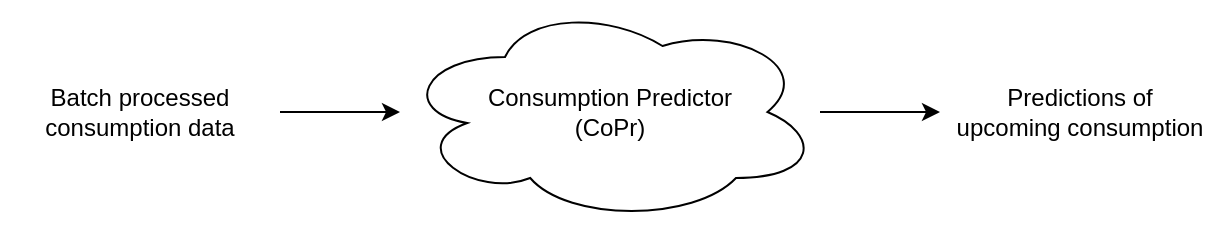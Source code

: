 <mxfile version="14.9.6" type="github" pages="8">
  <diagram id="EDr00zZlM0DfOTWeBqFN" name="Overview Simple">
    <mxGraphModel dx="2062" dy="1151" grid="1" gridSize="10" guides="1" tooltips="1" connect="1" arrows="1" fold="1" page="1" pageScale="1" pageWidth="850" pageHeight="1100" math="0" shadow="0">
      <root>
        <mxCell id="zO28rdMQwipJkLhRrh40-0" />
        <mxCell id="zO28rdMQwipJkLhRrh40-1" parent="zO28rdMQwipJkLhRrh40-0" />
        <mxCell id="zO28rdMQwipJkLhRrh40-7" style="edgeStyle=orthogonalEdgeStyle;rounded=0;orthogonalLoop=1;jettySize=auto;html=1;fontColor=#000000;endArrow=classic;endFill=1;" parent="zO28rdMQwipJkLhRrh40-1" source="zO28rdMQwipJkLhRrh40-2" target="zO28rdMQwipJkLhRrh40-6" edge="1">
          <mxGeometry relative="1" as="geometry" />
        </mxCell>
        <mxCell id="zO28rdMQwipJkLhRrh40-2" value="&lt;div align=&quot;center&quot;&gt;&lt;font color=&quot;#000000&quot;&gt;Consumption Predictor&lt;/font&gt;&lt;br&gt;&lt;font color=&quot;#000000&quot;&gt;&lt;font color=&quot;#000000&quot;&gt;(CoPr)&lt;/font&gt;&lt;/font&gt;&lt;/div&gt;" style="ellipse;shape=cloud;whiteSpace=wrap;html=1;shadow=0;fontColor=#FF0000;strokeWidth=1;fillColor=none;gradientColor=none;align=center;" parent="zO28rdMQwipJkLhRrh40-1" vertex="1">
          <mxGeometry x="320" y="40" width="210" height="110" as="geometry" />
        </mxCell>
        <mxCell id="zO28rdMQwipJkLhRrh40-5" style="edgeStyle=orthogonalEdgeStyle;rounded=0;orthogonalLoop=1;jettySize=auto;html=1;fontColor=#000000;endArrow=classic;endFill=1;" parent="zO28rdMQwipJkLhRrh40-1" source="zO28rdMQwipJkLhRrh40-3" target="zO28rdMQwipJkLhRrh40-2" edge="1">
          <mxGeometry relative="1" as="geometry" />
        </mxCell>
        <mxCell id="zO28rdMQwipJkLhRrh40-3" value="Batch processed consumption data" style="text;html=1;strokeColor=none;fillColor=none;align=center;verticalAlign=middle;whiteSpace=wrap;rounded=0;shadow=0;" parent="zO28rdMQwipJkLhRrh40-1" vertex="1">
          <mxGeometry x="120" y="85" width="140" height="20" as="geometry" />
        </mxCell>
        <mxCell id="zO28rdMQwipJkLhRrh40-6" value="&lt;div&gt;Predictions of&lt;/div&gt;&lt;div&gt;upcoming consumption&lt;/div&gt;" style="text;html=1;strokeColor=none;fillColor=none;align=center;verticalAlign=middle;whiteSpace=wrap;rounded=0;shadow=0;" parent="zO28rdMQwipJkLhRrh40-1" vertex="1">
          <mxGeometry x="590" y="85" width="140" height="20" as="geometry" />
        </mxCell>
      </root>
    </mxGraphModel>
  </diagram>
  <diagram id="sA-PbQ-SN98bpofgPUSu" name="Architecture">
    <mxGraphModel dx="825" dy="460" grid="1" gridSize="10" guides="1" tooltips="1" connect="1" arrows="1" fold="1" page="1" pageScale="1" pageWidth="850" pageHeight="1100" math="0" shadow="0">
      <root>
        <mxCell id="TGCP7gacSPHCR1oHC4LJ-0" />
        <mxCell id="TGCP7gacSPHCR1oHC4LJ-1" parent="TGCP7gacSPHCR1oHC4LJ-0" />
        <mxCell id="TGCP7gacSPHCR1oHC4LJ-2" value="" style="rounded=1;whiteSpace=wrap;html=1;dashed=1;" parent="TGCP7gacSPHCR1oHC4LJ-1" vertex="1">
          <mxGeometry x="245" y="20" width="340" height="130" as="geometry" />
        </mxCell>
        <mxCell id="TGCP7gacSPHCR1oHC4LJ-3" style="edgeStyle=orthogonalEdgeStyle;rounded=0;orthogonalLoop=1;jettySize=auto;html=1;exitX=0.875;exitY=0.5;exitDx=0;exitDy=0;exitPerimeter=0;entryX=0;entryY=0.5;entryDx=0;entryDy=0;" parent="TGCP7gacSPHCR1oHC4LJ-1" source="TGCP7gacSPHCR1oHC4LJ-13" target="TGCP7gacSPHCR1oHC4LJ-5" edge="1">
          <mxGeometry relative="1" as="geometry" />
        </mxCell>
        <mxCell id="TGCP7gacSPHCR1oHC4LJ-4" style="edgeStyle=orthogonalEdgeStyle;rounded=0;orthogonalLoop=1;jettySize=auto;html=1;exitX=0.5;exitY=0;exitDx=0;exitDy=0;entryX=0.5;entryY=1;entryDx=0;entryDy=0;entryPerimeter=0;startArrow=classic;startFill=1;" parent="TGCP7gacSPHCR1oHC4LJ-1" source="TGCP7gacSPHCR1oHC4LJ-5" target="TGCP7gacSPHCR1oHC4LJ-8" edge="1">
          <mxGeometry relative="1" as="geometry" />
        </mxCell>
        <mxCell id="TGCP7gacSPHCR1oHC4LJ-21" style="edgeStyle=orthogonalEdgeStyle;rounded=0;orthogonalLoop=1;jettySize=auto;html=1;fontColor=#000000;endArrow=classic;endFill=1;entryX=0.145;entryY=1;entryDx=0;entryDy=-4.35;entryPerimeter=0;exitX=0.75;exitY=0;exitDx=0;exitDy=0;" parent="TGCP7gacSPHCR1oHC4LJ-1" source="TGCP7gacSPHCR1oHC4LJ-5" target="TGCP7gacSPHCR1oHC4LJ-9" edge="1">
          <mxGeometry relative="1" as="geometry">
            <mxPoint x="425" y="320" as="targetPoint" />
            <Array as="points">
              <mxPoint x="350" y="170" />
              <mxPoint x="434" y="170" />
            </Array>
          </mxGeometry>
        </mxCell>
        <mxCell id="TGCP7gacSPHCR1oHC4LJ-5" value="Data-load server" style="rounded=1;whiteSpace=wrap;html=1;" parent="TGCP7gacSPHCR1oHC4LJ-1" vertex="1">
          <mxGeometry x="275" y="190" width="100" height="50" as="geometry" />
        </mxCell>
        <mxCell id="TGCP7gacSPHCR1oHC4LJ-6" value="" style="edgeStyle=orthogonalEdgeStyle;rounded=0;orthogonalLoop=1;jettySize=auto;html=1;entryX=0.25;entryY=0;entryDx=0;entryDy=0;startArrow=classic;startFill=1;" parent="TGCP7gacSPHCR1oHC4LJ-1" source="TGCP7gacSPHCR1oHC4LJ-7" target="TGCP7gacSPHCR1oHC4LJ-5" edge="1">
          <mxGeometry relative="1" as="geometry" />
        </mxCell>
        <mxCell id="8kgV0-3ecXoDnu_aMWrs-12" style="edgeStyle=orthogonalEdgeStyle;rounded=0;orthogonalLoop=1;jettySize=auto;html=1;startArrow=none;startFill=0;dashed=1;dashPattern=1 2;endArrow=async;endFill=0;" edge="1" parent="TGCP7gacSPHCR1oHC4LJ-1" source="TGCP7gacSPHCR1oHC4LJ-7" target="TGCP7gacSPHCR1oHC4LJ-8">
          <mxGeometry relative="1" as="geometry" />
        </mxCell>
        <mxCell id="TGCP7gacSPHCR1oHC4LJ-7" value="&lt;div&gt;&lt;font color=&quot;#FF8000&quot;&gt;Raw&lt;/font&gt;&lt;/div&gt;&lt;div&gt;&lt;font color=&quot;#FF8000&quot;&gt;data&lt;br&gt;&lt;/font&gt;&lt;/div&gt;" style="shape=cylinder3;whiteSpace=wrap;html=1;boundedLbl=1;backgroundOutline=1;size=15;" parent="TGCP7gacSPHCR1oHC4LJ-1" vertex="1">
          <mxGeometry x="265" y="60" width="60" height="70" as="geometry" />
        </mxCell>
        <mxCell id="8kgV0-3ecXoDnu_aMWrs-14" style="edgeStyle=orthogonalEdgeStyle;rounded=0;orthogonalLoop=1;jettySize=auto;html=1;entryX=0.011;entryY=0.499;entryDx=0;entryDy=0;entryPerimeter=0;dashed=1;dashPattern=1 2;startArrow=none;startFill=0;endArrow=async;endFill=0;" edge="1" parent="TGCP7gacSPHCR1oHC4LJ-1" source="TGCP7gacSPHCR1oHC4LJ-8" target="TGCP7gacSPHCR1oHC4LJ-9">
          <mxGeometry relative="1" as="geometry" />
        </mxCell>
        <mxCell id="TGCP7gacSPHCR1oHC4LJ-8" value="&lt;div&gt;&lt;font color=&quot;#007FFF&quot;&gt;Staging&lt;/font&gt;&lt;/div&gt;&lt;div&gt;&lt;font color=&quot;#007FFF&quot;&gt;tables&lt;br&gt;&lt;/font&gt;&lt;/div&gt;" style="shape=cylinder3;whiteSpace=wrap;html=1;boundedLbl=1;backgroundOutline=1;size=15;" parent="TGCP7gacSPHCR1oHC4LJ-1" vertex="1">
          <mxGeometry x="345" y="60" width="60" height="70" as="geometry" />
        </mxCell>
        <mxCell id="8kgV0-3ecXoDnu_aMWrs-15" style="edgeStyle=orthogonalEdgeStyle;rounded=0;orthogonalLoop=1;jettySize=auto;html=1;entryX=0;entryY=0.5;entryDx=0;entryDy=0;entryPerimeter=0;dashed=1;dashPattern=1 2;startArrow=none;startFill=0;endArrow=async;endFill=0;" edge="1" parent="TGCP7gacSPHCR1oHC4LJ-1" source="TGCP7gacSPHCR1oHC4LJ-9" target="TGCP7gacSPHCR1oHC4LJ-12">
          <mxGeometry relative="1" as="geometry" />
        </mxCell>
        <mxCell id="TGCP7gacSPHCR1oHC4LJ-9" value="&lt;div&gt;&lt;font color=&quot;#009900&quot;&gt;Training&lt;/font&gt;&lt;/div&gt;&lt;div&gt;&lt;font color=&quot;#009900&quot;&gt;data&lt;br&gt;&lt;/font&gt;&lt;/div&gt;" style="shape=cylinder3;whiteSpace=wrap;html=1;boundedLbl=1;backgroundOutline=1;size=15;" parent="TGCP7gacSPHCR1oHC4LJ-1" vertex="1">
          <mxGeometry x="425" y="60" width="60" height="70" as="geometry" />
        </mxCell>
        <mxCell id="TGCP7gacSPHCR1oHC4LJ-10" value="&lt;div&gt;Database Server&lt;br&gt;&lt;/div&gt;" style="rounded=1;whiteSpace=wrap;html=1;" parent="TGCP7gacSPHCR1oHC4LJ-1" vertex="1">
          <mxGeometry x="255" y="30" width="320" height="20" as="geometry" />
        </mxCell>
        <mxCell id="TGCP7gacSPHCR1oHC4LJ-11" style="edgeStyle=orthogonalEdgeStyle;rounded=0;orthogonalLoop=1;jettySize=auto;html=1;exitX=0.855;exitY=1;exitDx=0;exitDy=-4.35;exitPerimeter=0;entryX=0.5;entryY=0;entryDx=0;entryDy=0;" parent="TGCP7gacSPHCR1oHC4LJ-1" source="TGCP7gacSPHCR1oHC4LJ-12" target="TGCP7gacSPHCR1oHC4LJ-19" edge="1">
          <mxGeometry relative="1" as="geometry" />
        </mxCell>
        <mxCell id="TGCP7gacSPHCR1oHC4LJ-12" value="&lt;font style=&quot;font-size: 12px&quot; color=&quot;#FF0000&quot;&gt;Pred-ictions&lt;/font&gt;" style="shape=cylinder3;whiteSpace=wrap;html=1;boundedLbl=1;backgroundOutline=1;size=15;" parent="TGCP7gacSPHCR1oHC4LJ-1" vertex="1">
          <mxGeometry x="505" y="60" width="60" height="70" as="geometry" />
        </mxCell>
        <mxCell id="TGCP7gacSPHCR1oHC4LJ-13" value="&lt;div&gt;TAP3 Files&lt;/div&gt;&lt;div&gt;(consumption)&lt;br&gt;&lt;/div&gt;" style="ellipse;shape=cloud;whiteSpace=wrap;html=1;fillColor=none;" parent="TGCP7gacSPHCR1oHC4LJ-1" vertex="1">
          <mxGeometry x="115" y="140" width="120" height="80" as="geometry" />
        </mxCell>
        <mxCell id="TGCP7gacSPHCR1oHC4LJ-15" style="edgeStyle=orthogonalEdgeStyle;rounded=0;orthogonalLoop=1;jettySize=auto;html=1;exitX=0.69;exitY=-0.02;exitDx=0;exitDy=0;entryX=0.145;entryY=1;entryDx=0;entryDy=-4.35;entryPerimeter=0;exitPerimeter=0;" parent="TGCP7gacSPHCR1oHC4LJ-1" source="TGCP7gacSPHCR1oHC4LJ-17" target="TGCP7gacSPHCR1oHC4LJ-12" edge="1">
          <mxGeometry relative="1" as="geometry">
            <Array as="points">
              <mxPoint x="464" y="170" />
              <mxPoint x="514" y="170" />
            </Array>
          </mxGeometry>
        </mxCell>
        <mxCell id="TGCP7gacSPHCR1oHC4LJ-16" style="edgeStyle=orthogonalEdgeStyle;rounded=0;orthogonalLoop=1;jettySize=auto;html=1;exitX=0.5;exitY=0;exitDx=0;exitDy=0;entryX=0.855;entryY=1;entryDx=0;entryDy=-4.35;entryPerimeter=0;" parent="TGCP7gacSPHCR1oHC4LJ-1" source="TGCP7gacSPHCR1oHC4LJ-17" target="TGCP7gacSPHCR1oHC4LJ-9" edge="1">
          <mxGeometry relative="1" as="geometry" />
        </mxCell>
        <mxCell id="TGCP7gacSPHCR1oHC4LJ-17" value="Training Server" style="rounded=1;whiteSpace=wrap;html=1;" parent="TGCP7gacSPHCR1oHC4LJ-1" vertex="1">
          <mxGeometry x="395" y="190" width="100" height="50" as="geometry" />
        </mxCell>
        <mxCell id="TGCP7gacSPHCR1oHC4LJ-19" value="API Server" style="rounded=1;whiteSpace=wrap;html=1;" parent="TGCP7gacSPHCR1oHC4LJ-1" vertex="1">
          <mxGeometry x="515" y="190" width="70" height="50" as="geometry" />
        </mxCell>
        <mxCell id="TGCP7gacSPHCR1oHC4LJ-23" value="" style="edgeStyle=orthogonalEdgeStyle;rounded=0;orthogonalLoop=1;jettySize=auto;html=1;fontColor=#000000;startArrow=classic;startFill=1;endArrow=classic;endFill=1;exitX=0.16;exitY=0.55;exitDx=0;exitDy=0;exitPerimeter=0;" parent="TGCP7gacSPHCR1oHC4LJ-1" source="TGCP7gacSPHCR1oHC4LJ-20" target="TGCP7gacSPHCR1oHC4LJ-19" edge="1">
          <mxGeometry relative="1" as="geometry">
            <Array as="points">
              <mxPoint x="605" y="184" />
              <mxPoint x="605" y="215" />
            </Array>
          </mxGeometry>
        </mxCell>
        <mxCell id="TGCP7gacSPHCR1oHC4LJ-20" value="Predictions" style="ellipse;shape=cloud;whiteSpace=wrap;html=1;fillColor=none;" parent="TGCP7gacSPHCR1oHC4LJ-1" vertex="1">
          <mxGeometry x="615" y="140" width="120" height="80" as="geometry" />
        </mxCell>
      </root>
    </mxGraphModel>
  </diagram>
  <diagram id="prtHgNgQTEPvFCAcTncT" name="Swimlane">
    <mxGraphModel dx="2062" dy="1151" grid="1" gridSize="10" guides="1" tooltips="1" connect="1" arrows="1" fold="1" page="1" pageScale="1" pageWidth="827" pageHeight="1169" math="0" shadow="0">
      <root>
        <mxCell id="0" />
        <mxCell id="1" parent="0" />
        <mxCell id="AjimQZHdjwbtfHS5Qund-1" value="&lt;div&gt;API&lt;/div&gt;" style="swimlane;html=1;startSize=20;horizontal=0;" parent="1" vertex="1">
          <mxGeometry x="149" y="400" width="430" height="120" as="geometry">
            <mxRectangle x="20" y="240" width="430" height="20" as="alternateBounds" />
          </mxGeometry>
        </mxCell>
        <mxCell id="AjimQZHdjwbtfHS5Qund-2" value="" style="edgeStyle=orthogonalEdgeStyle;rounded=0;orthogonalLoop=1;jettySize=auto;html=1;endArrow=classic;endFill=1;" parent="AjimQZHdjwbtfHS5Qund-1" edge="1">
          <mxGeometry relative="1" as="geometry">
            <mxPoint x="320" y="50" as="sourcePoint" />
          </mxGeometry>
        </mxCell>
        <mxCell id="hpLqEw28BsccLLKUpk6Y-3" style="edgeStyle=orthogonalEdgeStyle;rounded=0;orthogonalLoop=1;jettySize=auto;html=1;exitX=1;exitY=0.5;exitDx=0;exitDy=0;entryX=0;entryY=0.5;entryDx=0;entryDy=0;fontColor=#FF8000;endArrow=classic;endFill=1;" parent="AjimQZHdjwbtfHS5Qund-1" source="Twucjk0OkIOieV5vOECm-3" target="hpLqEw28BsccLLKUpk6Y-2" edge="1">
          <mxGeometry relative="1" as="geometry" />
        </mxCell>
        <mxCell id="Twucjk0OkIOieV5vOECm-3" value="Load &lt;font color=&quot;#FF0000&quot;&gt;predictions&lt;/font&gt; " style="rounded=0;whiteSpace=wrap;html=1;fontFamily=Helvetica;fontSize=12;fontColor=#000000;align=center;" parent="AjimQZHdjwbtfHS5Qund-1" vertex="1">
          <mxGeometry x="50" y="30" width="80" height="60" as="geometry" />
        </mxCell>
        <mxCell id="hpLqEw28BsccLLKUpk6Y-7" style="edgeStyle=orthogonalEdgeStyle;rounded=0;orthogonalLoop=1;jettySize=auto;html=1;exitX=1;exitY=0.5;exitDx=0;exitDy=0;entryX=0;entryY=0.5;entryDx=0;entryDy=0;fontColor=#FF8000;endArrow=none;endFill=0;dashed=1;" parent="AjimQZHdjwbtfHS5Qund-1" source="hpLqEw28BsccLLKUpk6Y-2" target="hpLqEw28BsccLLKUpk6Y-4" edge="1">
          <mxGeometry relative="1" as="geometry" />
        </mxCell>
        <mxCell id="hpLqEw28BsccLLKUpk6Y-2" value="&lt;div&gt;&lt;font color=&quot;#000000&quot;&gt;compress and cache&lt;/font&gt;&lt;br&gt;&lt;/div&gt;" style="shape=internalStorage;whiteSpace=wrap;html=1;dx=15;dy=15;rounded=1;arcSize=8;strokeWidth=1;shadow=0;fontColor=#FF8000;fillColor=none;gradientColor=none;align=right;" parent="AjimQZHdjwbtfHS5Qund-1" vertex="1">
          <mxGeometry x="174" y="32.5" width="100" height="55" as="geometry" />
        </mxCell>
        <mxCell id="hpLqEw28BsccLLKUpk6Y-4" value="&lt;div&gt;&lt;font color=&quot;#000000&quot;&gt;API fetches and serves cached predictions&lt;/font&gt;&lt;/div&gt;" style="rounded=1;whiteSpace=wrap;html=1;absoluteArcSize=1;arcSize=14;strokeWidth=1;shadow=0;fontColor=#FF8000;fillColor=none;gradientColor=none;" parent="AjimQZHdjwbtfHS5Qund-1" vertex="1">
          <mxGeometry x="320" y="35" width="100" height="50" as="geometry" />
        </mxCell>
        <mxCell id="dNxyNK7c78bLwvsdeMH5-22" value="Trainer" style="swimlane;html=1;startSize=20;horizontal=0;" parent="1" vertex="1">
          <mxGeometry x="149" y="280" width="430" height="120" as="geometry">
            <mxRectangle x="20" y="240" width="430" height="20" as="alternateBounds" />
          </mxGeometry>
        </mxCell>
        <mxCell id="dNxyNK7c78bLwvsdeMH5-37" value="" style="edgeStyle=orthogonalEdgeStyle;rounded=0;orthogonalLoop=1;jettySize=auto;html=1;endArrow=classic;endFill=1;entryX=0;entryY=0.5;entryDx=0;entryDy=0;" parent="dNxyNK7c78bLwvsdeMH5-22" source="dNxyNK7c78bLwvsdeMH5-34" target="ipnsNxWu-Ilg0nD509vO-9" edge="1">
          <mxGeometry relative="1" as="geometry">
            <mxPoint x="160.0" y="50.0" as="targetPoint" />
          </mxGeometry>
        </mxCell>
        <mxCell id="dNxyNK7c78bLwvsdeMH5-34" value="Load &lt;font color=&quot;#009900&quot;&gt;model input&lt;/font&gt; data" style="rounded=0;whiteSpace=wrap;html=1;fontFamily=Helvetica;fontSize=12;fontColor=#000000;align=center;" parent="dNxyNK7c78bLwvsdeMH5-22" vertex="1">
          <mxGeometry x="50" y="20" width="80" height="60" as="geometry" />
        </mxCell>
        <mxCell id="ipnsNxWu-Ilg0nD509vO-8" value="Write &lt;font color=&quot;#FF0000&quot;&gt;predictions&lt;/font&gt;" style="rounded=0;whiteSpace=wrap;html=1;fontFamily=Helvetica;fontSize=12;fontColor=#000000;align=center;" parent="dNxyNK7c78bLwvsdeMH5-22" vertex="1">
          <mxGeometry x="320" y="20" width="80" height="60" as="geometry" />
        </mxCell>
        <mxCell id="Twucjk0OkIOieV5vOECm-1" style="edgeStyle=orthogonalEdgeStyle;rounded=0;orthogonalLoop=1;jettySize=auto;html=1;entryX=0;entryY=0.5;entryDx=0;entryDy=0;fontColor=#FF8000;endArrow=classic;endFill=1;" parent="dNxyNK7c78bLwvsdeMH5-22" source="ipnsNxWu-Ilg0nD509vO-9" target="ipnsNxWu-Ilg0nD509vO-8" edge="1">
          <mxGeometry relative="1" as="geometry" />
        </mxCell>
        <mxCell id="ipnsNxWu-Ilg0nD509vO-9" value="Generate &lt;font color=&quot;#FF0000&quot;&gt;predictions&lt;/font&gt; from &lt;font color=&quot;#009900&quot;&gt;model input&lt;/font&gt; data" style="shape=process;whiteSpace=wrap;html=1;backgroundOutline=1;shadow=0;strokeWidth=1;gradientColor=none;fillColor=none;" parent="dNxyNK7c78bLwvsdeMH5-22" vertex="1">
          <mxGeometry x="170" y="20" width="120" height="60" as="geometry" />
        </mxCell>
        <mxCell id="dNxyNK7c78bLwvsdeMH5-20" value="PGSQL" style="swimlane;html=1;startSize=20;horizontal=0;" parent="1" vertex="1">
          <mxGeometry x="149" y="40" width="430" height="120" as="geometry" />
        </mxCell>
        <mxCell id="NGQ662zLiK81Mnp51zLK-5" style="edgeStyle=orthogonalEdgeStyle;rounded=0;orthogonalLoop=1;jettySize=auto;html=1;entryX=0;entryY=0.5;entryDx=0;entryDy=0;" parent="dNxyNK7c78bLwvsdeMH5-20" source="dNxyNK7c78bLwvsdeMH5-24" target="dNxyNK7c78bLwvsdeMH5-30" edge="1">
          <mxGeometry relative="1" as="geometry" />
        </mxCell>
        <mxCell id="dNxyNK7c78bLwvsdeMH5-24" value="Load TAP3 files" style="rounded=0;whiteSpace=wrap;html=1;fontFamily=Helvetica;fontSize=12;fontColor=#000000;align=center;" parent="dNxyNK7c78bLwvsdeMH5-20" vertex="1">
          <mxGeometry x="50" y="30" width="80" height="60" as="geometry" />
        </mxCell>
        <mxCell id="dNxyNK7c78bLwvsdeMH5-30" value="Write TAP3 contents to &lt;font color=&quot;#FF8000&quot;&gt;raw tables&lt;/font&gt;" style="rounded=0;whiteSpace=wrap;html=1;fontFamily=Helvetica;fontSize=12;fontColor=#000000;align=center;" parent="dNxyNK7c78bLwvsdeMH5-20" vertex="1">
          <mxGeometry x="320" y="30" width="80" height="60" as="geometry" />
        </mxCell>
        <mxCell id="dNxyNK7c78bLwvsdeMH5-21" value="Loader" style="swimlane;html=1;startSize=20;horizontal=0;" parent="1" vertex="1">
          <mxGeometry x="149" y="160" width="430" height="120" as="geometry" />
        </mxCell>
        <mxCell id="dNxyNK7c78bLwvsdeMH5-26" value="Resample subset of &lt;font color=&quot;#FF8000&quot;&gt;raw tables&lt;/font&gt; into &lt;font color=&quot;#007FFF&quot;&gt;staging table&lt;/font&gt; " style="rounded=0;whiteSpace=wrap;html=1;fontFamily=Helvetica;fontSize=12;fontColor=#000000;align=center;" parent="dNxyNK7c78bLwvsdeMH5-21" vertex="1">
          <mxGeometry x="190" y="30" width="80" height="60" as="geometry" />
        </mxCell>
        <mxCell id="ipnsNxWu-Ilg0nD509vO-3" value="Transform &lt;font color=&quot;#007FFF&quot;&gt;staging table&lt;/font&gt; to &lt;font color=&quot;#009900&quot;&gt;model input&lt;/font&gt;" style="rounded=0;whiteSpace=wrap;html=1;fontFamily=Helvetica;fontSize=12;fontColor=#000000;align=center;" parent="dNxyNK7c78bLwvsdeMH5-21" vertex="1">
          <mxGeometry x="320" y="30" width="80" height="60" as="geometry" />
        </mxCell>
        <mxCell id="ipnsNxWu-Ilg0nD509vO-4" value="" style="edgeStyle=orthogonalEdgeStyle;rounded=0;orthogonalLoop=1;jettySize=auto;html=1;exitX=1;exitY=0.5;exitDx=0;exitDy=0;" parent="dNxyNK7c78bLwvsdeMH5-21" source="dNxyNK7c78bLwvsdeMH5-26" target="ipnsNxWu-Ilg0nD509vO-3" edge="1">
          <mxGeometry relative="1" as="geometry">
            <mxPoint x="111" y="92" as="targetPoint" />
            <mxPoint x="80" y="70" as="sourcePoint" />
          </mxGeometry>
        </mxCell>
        <mxCell id="ipnsNxWu-Ilg0nD509vO-6" style="edgeStyle=orthogonalEdgeStyle;rounded=0;orthogonalLoop=1;jettySize=auto;html=1;" parent="dNxyNK7c78bLwvsdeMH5-21" source="NGQ662zLiK81Mnp51zLK-17" target="dNxyNK7c78bLwvsdeMH5-26" edge="1">
          <mxGeometry relative="1" as="geometry" />
        </mxCell>
        <mxCell id="NGQ662zLiK81Mnp51zLK-17" value="Sampling config:&lt;br&gt;&lt;div&gt;total_days&lt;/div&gt;&lt;div&gt;sample_freq&lt;br&gt;&lt;/div&gt;" style="shape=note;whiteSpace=wrap;html=1;backgroundOutline=1;darkOpacity=0.05;shadow=0;strokeWidth=1;fillColor=none;gradientColor=none;size=10;" parent="dNxyNK7c78bLwvsdeMH5-21" vertex="1">
          <mxGeometry x="50" y="30" width="100" height="60" as="geometry" />
        </mxCell>
        <mxCell id="ipnsNxWu-Ilg0nD509vO-7" style="edgeStyle=orthogonalEdgeStyle;rounded=0;orthogonalLoop=1;jettySize=auto;html=1;exitX=0.5;exitY=1;exitDx=0;exitDy=0;entryX=0.5;entryY=0;entryDx=0;entryDy=0;dashed=1;endArrow=none;endFill=0;" parent="1" source="dNxyNK7c78bLwvsdeMH5-30" target="dNxyNK7c78bLwvsdeMH5-26" edge="1">
          <mxGeometry relative="1" as="geometry">
            <Array as="points">
              <mxPoint x="509" y="150" />
              <mxPoint x="379" y="150" />
            </Array>
          </mxGeometry>
        </mxCell>
        <mxCell id="Twucjk0OkIOieV5vOECm-2" style="edgeStyle=orthogonalEdgeStyle;rounded=0;orthogonalLoop=1;jettySize=auto;html=1;dashed=1;endArrow=none;endFill=0;" parent="1" source="ipnsNxWu-Ilg0nD509vO-3" target="dNxyNK7c78bLwvsdeMH5-34" edge="1">
          <mxGeometry relative="1" as="geometry">
            <mxPoint x="609" y="220" as="sourcePoint" />
            <mxPoint x="469" y="280" as="targetPoint" />
            <Array as="points">
              <mxPoint x="509" y="270" />
              <mxPoint x="239" y="270" />
            </Array>
          </mxGeometry>
        </mxCell>
        <mxCell id="hpLqEw28BsccLLKUpk6Y-5" value="&lt;div&gt;&lt;font color=&quot;#000000&quot;&gt;API&lt;/font&gt;&lt;/div&gt;&lt;div&gt;&lt;font color=&quot;#000000&quot;&gt;Requests&lt;/font&gt;&lt;/div&gt;" style="ellipse;shape=cloud;whiteSpace=wrap;html=1;shadow=0;fontColor=#FF8000;strokeWidth=1;fillColor=none;gradientColor=none;" parent="1" vertex="1">
          <mxGeometry x="599" y="430" width="80" height="60" as="geometry" />
        </mxCell>
        <mxCell id="hpLqEw28BsccLLKUpk6Y-8" style="edgeStyle=orthogonalEdgeStyle;rounded=0;orthogonalLoop=1;jettySize=auto;html=1;exitX=1;exitY=0.5;exitDx=0;exitDy=0;entryX=0.102;entryY=0.495;entryDx=0;entryDy=0;entryPerimeter=0;dashed=1;fontColor=#FF8000;endArrow=none;endFill=0;" parent="1" source="hpLqEw28BsccLLKUpk6Y-4" target="hpLqEw28BsccLLKUpk6Y-5" edge="1">
          <mxGeometry relative="1" as="geometry" />
        </mxCell>
        <mxCell id="hpLqEw28BsccLLKUpk6Y-9" style="edgeStyle=orthogonalEdgeStyle;rounded=0;orthogonalLoop=1;jettySize=auto;html=1;dashed=1;fontColor=#FF8000;endArrow=none;endFill=0;" parent="1" source="Twucjk0OkIOieV5vOECm-3" target="ipnsNxWu-Ilg0nD509vO-8" edge="1">
          <mxGeometry relative="1" as="geometry">
            <Array as="points">
              <mxPoint x="239" y="420" />
              <mxPoint x="509" y="420" />
            </Array>
          </mxGeometry>
        </mxCell>
      </root>
    </mxGraphModel>
  </diagram>
  <diagram id="04UQnpmUzzRLpcZgYqWT" name="Overview Models">
    <mxGraphModel dx="2062" dy="1151" grid="1" gridSize="10" guides="1" tooltips="1" connect="1" arrows="1" fold="1" page="1" pageScale="1" pageWidth="850" pageHeight="1100" math="0" shadow="0">
      <root>
        <mxCell id="U30W5CIyJaaB-GndnXz_-0" />
        <mxCell id="U30W5CIyJaaB-GndnXz_-1" parent="U30W5CIyJaaB-GndnXz_-0" />
      </root>
    </mxGraphModel>
  </diagram>
  <diagram id="oU15GG0gBrqdRW2kvEAz" name="Tables Overview">
    <mxGraphModel dx="1178" dy="658" grid="1" gridSize="10" guides="1" tooltips="1" connect="1" arrows="1" fold="1" page="1" pageScale="1" pageWidth="850" pageHeight="1100" math="0" shadow="0">
      <root>
        <mxCell id="_47lxzqfU5LrUaMlsIxz-0" />
        <mxCell id="_47lxzqfU5LrUaMlsIxz-1" parent="_47lxzqfU5LrUaMlsIxz-0" />
        <mxCell id="vN6AVFXjyW3vL8Ea-dEL-11" style="edgeStyle=orthogonalEdgeStyle;rounded=0;orthogonalLoop=1;jettySize=auto;html=1;exitX=1;exitY=0.5;exitDx=0;exitDy=0;entryX=0;entryY=0.5;entryDx=0;entryDy=0;fontColor=#FF0000;endArrow=classic;endFill=1;" parent="_47lxzqfU5LrUaMlsIxz-1" source="vN6AVFXjyW3vL8Ea-dEL-3" target="vN6AVFXjyW3vL8Ea-dEL-4" edge="1">
          <mxGeometry relative="1" as="geometry" />
        </mxCell>
        <mxCell id="vN6AVFXjyW3vL8Ea-dEL-3" value="Raw Tables" style="swimlane;shadow=0;strokeWidth=1;fillColor=none;gradientColor=none;fontColor=#FF8000;" parent="_47lxzqfU5LrUaMlsIxz-1" vertex="1">
          <mxGeometry x="125" y="40" width="120" height="80" as="geometry">
            <mxRectangle x="125" y="40" width="100" height="23" as="alternateBounds" />
          </mxGeometry>
        </mxCell>
        <mxCell id="vN6AVFXjyW3vL8Ea-dEL-5" value="&lt;div&gt;&lt;font color=&quot;#000000&quot;&gt;cdr_calls_ts&lt;/font&gt;&lt;/div&gt;&lt;div&gt;&lt;font color=&quot;#000000&quot;&gt;cdr_data_ts&lt;br&gt;&lt;/font&gt;&lt;/div&gt;" style="text;html=1;align=left;verticalAlign=middle;resizable=0;points=[];autosize=1;strokeColor=none;fontColor=#007FFF;" parent="vN6AVFXjyW3vL8Ea-dEL-3" vertex="1">
          <mxGeometry x="10" y="30" width="80" height="30" as="geometry" />
        </mxCell>
        <mxCell id="vN6AVFXjyW3vL8Ea-dEL-4" value="Staging Tables" style="swimlane;shadow=0;strokeWidth=1;fillColor=none;gradientColor=none;fontColor=#007FFF;" parent="_47lxzqfU5LrUaMlsIxz-1" vertex="1">
          <mxGeometry x="285" y="40" width="120" height="80" as="geometry" />
        </mxCell>
        <mxCell id="vN6AVFXjyW3vL8Ea-dEL-6" value="&lt;div&gt;&lt;font color=&quot;#000000&quot;&gt;precrosstab_sms&lt;/font&gt;&lt;font color=&quot;#000000&quot;&gt;&lt;font color=&quot;#000000&quot;&gt;&lt;br&gt;&lt;/font&gt;&lt;/font&gt;&lt;/div&gt;&lt;div&gt;&lt;font color=&quot;#000000&quot;&gt;&lt;font color=&quot;#000000&quot;&gt;precrosstab_call&lt;/font&gt;&lt;/font&gt;&lt;br&gt;&lt;font color=&quot;#000000&quot;&gt;&lt;font color=&quot;#000000&quot;&gt;&lt;font color=&quot;#000000&quot;&gt;precrosstab_miu&lt;/font&gt;&lt;/font&gt;&lt;/font&gt;&lt;/div&gt;" style="text;html=1;align=left;verticalAlign=middle;resizable=0;points=[];autosize=1;strokeColor=none;fontColor=#007FFF;" parent="vN6AVFXjyW3vL8Ea-dEL-4" vertex="1">
          <mxGeometry x="10" y="20" width="110" height="50" as="geometry" />
        </mxCell>
        <mxCell id="vN6AVFXjyW3vL8Ea-dEL-7" value="Model Input" style="swimlane;shadow=0;strokeWidth=1;fillColor=none;gradientColor=none;fontColor=#009900;" parent="_47lxzqfU5LrUaMlsIxz-1" vertex="1">
          <mxGeometry x="445" y="40" width="120" height="80" as="geometry" />
        </mxCell>
        <mxCell id="vN6AVFXjyW3vL8Ea-dEL-8" value="&lt;div&gt;&lt;font color=&quot;#000000&quot;&gt;model_input_sms&lt;/font&gt;&lt;font color=&quot;#000000&quot;&gt;&lt;font color=&quot;#000000&quot;&gt;&lt;br&gt;&lt;/font&gt;&lt;/font&gt;&lt;/div&gt;&lt;div&gt;&lt;font color=&quot;#000000&quot;&gt;&lt;font color=&quot;#000000&quot;&gt;model_input_call&lt;/font&gt;&lt;/font&gt;&lt;br&gt;&lt;font color=&quot;#000000&quot;&gt;&lt;font color=&quot;#000000&quot;&gt;&lt;font color=&quot;#000000&quot;&gt;model_input_miu&lt;/font&gt;&lt;/font&gt;&lt;/font&gt;&lt;/div&gt;" style="text;html=1;align=left;verticalAlign=middle;resizable=0;points=[];autosize=1;strokeColor=none;fontColor=#007FFF;" parent="vN6AVFXjyW3vL8Ea-dEL-7" vertex="1">
          <mxGeometry x="10" y="20" width="110" height="50" as="geometry" />
        </mxCell>
        <mxCell id="vN6AVFXjyW3vL8Ea-dEL-9" value="Predictions" style="swimlane;shadow=0;strokeWidth=1;fillColor=none;gradientColor=none;fontColor=#FF0000;" parent="_47lxzqfU5LrUaMlsIxz-1" vertex="1">
          <mxGeometry x="605" y="40" width="120" height="80" as="geometry" />
        </mxCell>
        <mxCell id="vN6AVFXjyW3vL8Ea-dEL-10" value="&lt;div&gt;&lt;font color=&quot;#000000&quot;&gt;pred_sms_(int_x3)&lt;/font&gt;&lt;font color=&quot;#000000&quot;&gt;&lt;font color=&quot;#000000&quot;&gt;&lt;br&gt;&lt;/font&gt;&lt;/font&gt;&lt;/div&gt;&lt;div&gt;&lt;div&gt;&lt;font color=&quot;#000000&quot;&gt;pred_call&lt;/font&gt;&lt;font color=&quot;#000000&quot;&gt;&lt;font color=&quot;#000000&quot;&gt;_(int_x3)&lt;br&gt;&lt;/font&gt;&lt;/font&gt;&lt;/div&gt;&lt;div&gt;&lt;font color=&quot;#000000&quot;&gt;pred_miu&lt;/font&gt;&lt;font color=&quot;#000000&quot;&gt;&lt;font color=&quot;#000000&quot;&gt;_(int_x3)&lt;br&gt;&lt;/font&gt;&lt;/font&gt;&lt;/div&gt;&lt;/div&gt;" style="text;html=1;align=left;verticalAlign=middle;resizable=0;points=[];autosize=1;strokeColor=none;fontColor=#007FFF;" parent="vN6AVFXjyW3vL8Ea-dEL-9" vertex="1">
          <mxGeometry x="10" y="20" width="110" height="50" as="geometry" />
        </mxCell>
        <mxCell id="vN6AVFXjyW3vL8Ea-dEL-13" style="edgeStyle=orthogonalEdgeStyle;rounded=0;orthogonalLoop=1;jettySize=auto;html=1;fontColor=#FF0000;endArrow=classic;endFill=1;" parent="_47lxzqfU5LrUaMlsIxz-1" source="vN6AVFXjyW3vL8Ea-dEL-6" edge="1">
          <mxGeometry relative="1" as="geometry">
            <mxPoint x="445" y="85" as="targetPoint" />
          </mxGeometry>
        </mxCell>
        <mxCell id="vN6AVFXjyW3vL8Ea-dEL-14" style="edgeStyle=orthogonalEdgeStyle;rounded=0;orthogonalLoop=1;jettySize=auto;html=1;fontColor=#FF0000;endArrow=classic;endFill=1;" parent="_47lxzqfU5LrUaMlsIxz-1" source="vN6AVFXjyW3vL8Ea-dEL-8" edge="1">
          <mxGeometry relative="1" as="geometry">
            <mxPoint x="605" y="85" as="targetPoint" />
          </mxGeometry>
        </mxCell>
      </root>
    </mxGraphModel>
  </diagram>
  <diagram id="i7yhLScOtpyZzhRqdapV" name="Deploy">
    <mxGraphModel dx="2062" dy="1151" grid="1" gridSize="10" guides="1" tooltips="1" connect="1" arrows="1" fold="1" page="1" pageScale="1" pageWidth="850" pageHeight="1100" math="0" shadow="0">
      <root>
        <mxCell id="Tc11T3u2_8zztxfcWjqa-0" />
        <mxCell id="Tc11T3u2_8zztxfcWjqa-1" parent="Tc11T3u2_8zztxfcWjqa-0" />
        <mxCell id="s0-KdRlC-c4lsEe1q4jc-0" value="" style="outlineConnect=0;verticalLabelPosition=bottom;verticalAlign=top;align=center;html=1;fontSize=12;fontStyle=0;aspect=fixed;pointerEvents=1;shape=mxgraph.aws4.traditional_server;strokeWidth=1;perimeterSpacing=1;shadow=0;fillColor=#000000;" parent="Tc11T3u2_8zztxfcWjqa-1" vertex="1">
          <mxGeometry x="57.86" y="187.5" width="46.15" height="80" as="geometry" />
        </mxCell>
        <mxCell id="s0-KdRlC-c4lsEe1q4jc-17" style="edgeStyle=orthogonalEdgeStyle;rounded=0;orthogonalLoop=1;jettySize=auto;html=1;entryX=0;entryY=0.5;entryDx=0;entryDy=0;" parent="Tc11T3u2_8zztxfcWjqa-1" source="s0-KdRlC-c4lsEe1q4jc-1" target="s0-KdRlC-c4lsEe1q4jc-14" edge="1">
          <mxGeometry relative="1" as="geometry" />
        </mxCell>
        <mxCell id="s0-KdRlC-c4lsEe1q4jc-1" value="" style="fontColor=#0066CC;verticalAlign=top;verticalLabelPosition=bottom;labelPosition=center;align=center;html=1;outlineConnect=0;fillColor=#CCCCCC;strokeColor=#6881B3;gradientColor=none;gradientDirection=north;strokeWidth=2;shape=mxgraph.networks.laptop;shadow=0;" parent="Tc11T3u2_8zztxfcWjqa-1" vertex="1">
          <mxGeometry x="164.01" y="47.5" width="100" height="55" as="geometry" />
        </mxCell>
        <mxCell id="s0-KdRlC-c4lsEe1q4jc-30" style="edgeStyle=orthogonalEdgeStyle;rounded=0;orthogonalLoop=1;jettySize=auto;html=1;" parent="Tc11T3u2_8zztxfcWjqa-1" source="s0-KdRlC-c4lsEe1q4jc-4" target="s0-KdRlC-c4lsEe1q4jc-1" edge="1">
          <mxGeometry relative="1" as="geometry">
            <mxPoint x="151.93" y="75.5" as="targetPoint" />
          </mxGeometry>
        </mxCell>
        <mxCell id="s0-KdRlC-c4lsEe1q4jc-4" value="" style="pointerEvents=1;shadow=0;dashed=0;html=1;strokeColor=none;fillColor=#505050;labelPosition=center;verticalLabelPosition=bottom;verticalAlign=top;outlineConnect=0;align=center;shape=mxgraph.office.concepts.folder;" parent="Tc11T3u2_8zztxfcWjqa-1" vertex="1">
          <mxGeometry x="70" y="52.5" width="50" height="45" as="geometry" />
        </mxCell>
        <mxCell id="s0-KdRlC-c4lsEe1q4jc-5" value="&lt;div&gt;Code Repository&lt;br&gt;&lt;/div&gt;" style="text;html=1;strokeColor=none;fillColor=none;align=center;verticalAlign=middle;whiteSpace=wrap;rounded=0;shadow=0;" parent="Tc11T3u2_8zztxfcWjqa-1" vertex="1">
          <mxGeometry x="40" y="110" width="110" height="20" as="geometry" />
        </mxCell>
        <mxCell id="s0-KdRlC-c4lsEe1q4jc-6" value="Dev Machine" style="text;html=1;strokeColor=none;fillColor=none;align=center;verticalAlign=middle;whiteSpace=wrap;rounded=0;shadow=0;" parent="Tc11T3u2_8zztxfcWjqa-1" vertex="1">
          <mxGeometry x="176.51" y="110" width="75" height="20" as="geometry" />
        </mxCell>
        <mxCell id="s0-KdRlC-c4lsEe1q4jc-11" value="psql server" style="text;html=1;strokeColor=none;fillColor=none;align=center;verticalAlign=middle;whiteSpace=wrap;rounded=0;shadow=0;" parent="Tc11T3u2_8zztxfcWjqa-1" vertex="1">
          <mxGeometry x="43.43" y="267.5" width="75" height="20" as="geometry" />
        </mxCell>
        <mxCell id="s0-KdRlC-c4lsEe1q4jc-14" value="" style="shape=image;html=1;verticalAlign=top;verticalLabelPosition=bottom;labelBackgroundColor=#ffffff;imageAspect=0;aspect=fixed;image=https://cdn0.iconfinder.com/data/icons/Filecons_dark/124/gzip.png;shadow=0;strokeWidth=4;fillColor=none;gradientColor=none;" parent="Tc11T3u2_8zztxfcWjqa-1" vertex="1">
          <mxGeometry x="302.36" y="40" width="70" height="70" as="geometry" />
        </mxCell>
        <mxCell id="s0-KdRlC-c4lsEe1q4jc-25" style="edgeStyle=orthogonalEdgeStyle;rounded=0;orthogonalLoop=1;jettySize=auto;html=1;exitX=0.5;exitY=1;exitDx=0;exitDy=0;" parent="Tc11T3u2_8zztxfcWjqa-1" source="s0-KdRlC-c4lsEe1q4jc-16" target="s0-KdRlC-c4lsEe1q4jc-0" edge="1">
          <mxGeometry relative="1" as="geometry" />
        </mxCell>
        <mxCell id="s0-KdRlC-c4lsEe1q4jc-26" style="edgeStyle=orthogonalEdgeStyle;rounded=0;orthogonalLoop=1;jettySize=auto;html=1;exitX=0.5;exitY=1;exitDx=0;exitDy=0;" parent="Tc11T3u2_8zztxfcWjqa-1" source="s0-KdRlC-c4lsEe1q4jc-16" target="s0-KdRlC-c4lsEe1q4jc-18" edge="1">
          <mxGeometry relative="1" as="geometry" />
        </mxCell>
        <mxCell id="s0-KdRlC-c4lsEe1q4jc-27" style="edgeStyle=orthogonalEdgeStyle;rounded=0;orthogonalLoop=1;jettySize=auto;html=1;exitX=0.5;exitY=1;exitDx=0;exitDy=0;" parent="Tc11T3u2_8zztxfcWjqa-1" source="s0-KdRlC-c4lsEe1q4jc-16" target="s0-KdRlC-c4lsEe1q4jc-20" edge="1">
          <mxGeometry relative="1" as="geometry" />
        </mxCell>
        <mxCell id="s0-KdRlC-c4lsEe1q4jc-28" style="edgeStyle=orthogonalEdgeStyle;rounded=0;orthogonalLoop=1;jettySize=auto;html=1;exitX=0.5;exitY=1;exitDx=0;exitDy=0;" parent="Tc11T3u2_8zztxfcWjqa-1" source="s0-KdRlC-c4lsEe1q4jc-16" target="s0-KdRlC-c4lsEe1q4jc-22" edge="1">
          <mxGeometry relative="1" as="geometry" />
        </mxCell>
        <mxCell id="s0-KdRlC-c4lsEe1q4jc-16" value="Distribution" style="text;html=1;strokeColor=none;fillColor=none;align=center;verticalAlign=middle;whiteSpace=wrap;rounded=0;shadow=0;" parent="Tc11T3u2_8zztxfcWjqa-1" vertex="1">
          <mxGeometry x="299.86" y="110" width="75" height="20" as="geometry" />
        </mxCell>
        <mxCell id="s0-KdRlC-c4lsEe1q4jc-18" value="" style="outlineConnect=0;verticalLabelPosition=bottom;verticalAlign=top;align=center;html=1;fontSize=12;fontStyle=0;aspect=fixed;pointerEvents=1;shape=mxgraph.aws4.traditional_server;strokeWidth=1;perimeterSpacing=1;shadow=0;fillColor=#000000;" parent="Tc11T3u2_8zztxfcWjqa-1" vertex="1">
          <mxGeometry x="137.86" y="187.5" width="46.15" height="80" as="geometry" />
        </mxCell>
        <mxCell id="s0-KdRlC-c4lsEe1q4jc-19" value="loader server" style="text;html=1;strokeColor=none;fillColor=none;align=center;verticalAlign=middle;whiteSpace=wrap;rounded=0;shadow=0;" parent="Tc11T3u2_8zztxfcWjqa-1" vertex="1">
          <mxGeometry x="123.43" y="267.5" width="75" height="20" as="geometry" />
        </mxCell>
        <mxCell id="s0-KdRlC-c4lsEe1q4jc-20" value="" style="outlineConnect=0;verticalLabelPosition=bottom;verticalAlign=top;align=center;html=1;fontSize=12;fontStyle=0;aspect=fixed;pointerEvents=1;shape=mxgraph.aws4.traditional_server;strokeWidth=1;perimeterSpacing=1;shadow=0;fillColor=#000000;" parent="Tc11T3u2_8zztxfcWjqa-1" vertex="1">
          <mxGeometry x="217.86" y="187.5" width="46.15" height="80" as="geometry" />
        </mxCell>
        <mxCell id="s0-KdRlC-c4lsEe1q4jc-21" value="api server" style="text;html=1;strokeColor=none;fillColor=none;align=center;verticalAlign=middle;whiteSpace=wrap;rounded=0;shadow=0;" parent="Tc11T3u2_8zztxfcWjqa-1" vertex="1">
          <mxGeometry x="203.43" y="267.5" width="75" height="20" as="geometry" />
        </mxCell>
        <mxCell id="s0-KdRlC-c4lsEe1q4jc-22" value="" style="outlineConnect=0;verticalLabelPosition=bottom;verticalAlign=top;align=center;html=1;fontSize=12;fontStyle=0;aspect=fixed;pointerEvents=1;shape=mxgraph.aws4.traditional_server;strokeWidth=1;perimeterSpacing=1;shadow=0;fillColor=#000000;" parent="Tc11T3u2_8zztxfcWjqa-1" vertex="1">
          <mxGeometry x="299.86" y="187.5" width="46.15" height="80" as="geometry" />
        </mxCell>
        <mxCell id="s0-KdRlC-c4lsEe1q4jc-23" value="trainer server" style="text;html=1;strokeColor=none;fillColor=none;align=center;verticalAlign=middle;whiteSpace=wrap;rounded=0;shadow=0;" parent="Tc11T3u2_8zztxfcWjqa-1" vertex="1">
          <mxGeometry x="285.43" y="267.5" width="75" height="20" as="geometry" />
        </mxCell>
      </root>
    </mxGraphModel>
  </diagram>
  <diagram id="yZK5kvWnA3UwWjVPoeO9" name="Table Examples">
    <mxGraphModel dx="2062" dy="1151" grid="1" gridSize="10" guides="1" tooltips="1" connect="1" arrows="1" fold="1" page="1" pageScale="1" pageWidth="850" pageHeight="1100" math="0" shadow="0">
      <root>
        <mxCell id="afqGBt4DAVYxOubtr8bN-0" />
        <mxCell id="afqGBt4DAVYxOubtr8bN-1" parent="afqGBt4DAVYxOubtr8bN-0" />
        <mxCell id="afqGBt4DAVYxOubtr8bN-2" value="raw tables" style="shape=table;startSize=30;container=1;collapsible=0;childLayout=tableLayout;fixedRows=1;rowLines=0;fontStyle=1;align=center;pointerEvents=1;shadow=0;strokeWidth=1;fillColor=none;gradientColor=none;fontColor=#FF8000;" parent="afqGBt4DAVYxOubtr8bN-1" vertex="1">
          <mxGeometry x="40" y="40" width="390" height="140" as="geometry" />
        </mxCell>
        <mxCell id="afqGBt4DAVYxOubtr8bN-3" value="" style="shape=partialRectangle;html=1;whiteSpace=wrap;collapsible=0;dropTarget=0;pointerEvents=1;fillColor=none;top=0;left=0;bottom=1;right=0;points=[[0,0.5],[1,0.5]];portConstraint=eastwest;" parent="afqGBt4DAVYxOubtr8bN-2" vertex="1">
          <mxGeometry y="30" width="390" height="20" as="geometry" />
        </mxCell>
        <mxCell id="afqGBt4DAVYxOubtr8bN-4" value="" style="shape=partialRectangle;html=1;whiteSpace=wrap;connectable=0;fillColor=none;top=0;left=0;bottom=0;right=0;overflow=hidden;pointerEvents=1;" parent="afqGBt4DAVYxOubtr8bN-3" vertex="1">
          <mxGeometry width="35" height="20" as="geometry" />
        </mxCell>
        <mxCell id="afqGBt4DAVYxOubtr8bN-5" value="timestamp" style="shape=partialRectangle;html=1;whiteSpace=wrap;connectable=0;fillColor=none;top=0;left=0;bottom=0;right=0;align=left;spacingLeft=6;overflow=hidden;pointerEvents=1;" parent="afqGBt4DAVYxOubtr8bN-3" vertex="1">
          <mxGeometry x="35" width="123" height="20" as="geometry" />
        </mxCell>
        <mxCell id="afqGBt4DAVYxOubtr8bN-6" value="duration" style="shape=partialRectangle;html=1;whiteSpace=wrap;connectable=0;fillColor=none;top=0;left=0;bottom=0;right=0;align=left;spacingLeft=6;overflow=hidden;pointerEvents=1;" parent="afqGBt4DAVYxOubtr8bN-3" vertex="1">
          <mxGeometry x="158" width="62" height="20" as="geometry" />
        </mxCell>
        <mxCell id="O_DESBWJY7l9PWjtPmGY-3" value="..." style="shape=partialRectangle;html=1;whiteSpace=wrap;connectable=0;fillColor=none;top=0;left=0;bottom=0;right=0;align=left;spacingLeft=6;overflow=hidden;pointerEvents=1;" parent="afqGBt4DAVYxOubtr8bN-3" vertex="1">
          <mxGeometry x="220" width="30" height="20" as="geometry" />
        </mxCell>
        <mxCell id="afqGBt4DAVYxOubtr8bN-7" value="osi_class" style="shape=partialRectangle;html=1;whiteSpace=wrap;connectable=0;fillColor=none;top=0;left=0;bottom=0;right=0;align=left;spacingLeft=6;overflow=hidden;pointerEvents=1;" parent="afqGBt4DAVYxOubtr8bN-3" vertex="1">
          <mxGeometry x="250" width="70" height="20" as="geometry" />
        </mxCell>
        <mxCell id="FsIjlsW297_M6N3j6IiX-0" value="call_type" style="shape=partialRectangle;html=1;whiteSpace=wrap;connectable=0;fillColor=none;top=0;left=0;bottom=0;right=0;align=left;spacingLeft=6;overflow=hidden;pointerEvents=1;" parent="afqGBt4DAVYxOubtr8bN-3" vertex="1">
          <mxGeometry x="320" width="70" height="20" as="geometry" />
        </mxCell>
        <mxCell id="afqGBt4DAVYxOubtr8bN-8" value="" style="shape=partialRectangle;html=1;whiteSpace=wrap;collapsible=0;dropTarget=0;pointerEvents=1;fillColor=none;top=0;left=0;bottom=0;right=0;points=[[0,0.5],[1,0.5]];portConstraint=eastwest;" parent="afqGBt4DAVYxOubtr8bN-2" vertex="1">
          <mxGeometry y="50" width="390" height="30" as="geometry" />
        </mxCell>
        <mxCell id="afqGBt4DAVYxOubtr8bN-9" value="1" style="shape=partialRectangle;html=1;whiteSpace=wrap;connectable=0;fillColor=none;top=0;left=0;bottom=0;right=0;overflow=hidden;pointerEvents=1;" parent="afqGBt4DAVYxOubtr8bN-8" vertex="1">
          <mxGeometry width="35" height="30" as="geometry" />
        </mxCell>
        <mxCell id="afqGBt4DAVYxOubtr8bN-10" value="&lt;font face=&quot;Courier New&quot;&gt;20210101-10:30&lt;/font&gt;" style="shape=partialRectangle;html=1;whiteSpace=wrap;connectable=0;fillColor=none;top=0;left=0;bottom=0;right=0;align=left;spacingLeft=6;overflow=hidden;pointerEvents=1;" parent="afqGBt4DAVYxOubtr8bN-8" vertex="1">
          <mxGeometry x="35" width="123" height="30" as="geometry" />
        </mxCell>
        <mxCell id="afqGBt4DAVYxOubtr8bN-11" value="0" style="shape=partialRectangle;html=1;whiteSpace=wrap;connectable=0;fillColor=none;top=0;left=0;bottom=0;right=0;align=left;spacingLeft=6;overflow=hidden;pointerEvents=1;" parent="afqGBt4DAVYxOubtr8bN-8" vertex="1">
          <mxGeometry x="158" width="62" height="30" as="geometry" />
        </mxCell>
        <mxCell id="O_DESBWJY7l9PWjtPmGY-4" value="..." style="shape=partialRectangle;html=1;whiteSpace=wrap;connectable=0;fillColor=none;top=0;left=0;bottom=0;right=0;align=left;spacingLeft=6;overflow=hidden;pointerEvents=1;" parent="afqGBt4DAVYxOubtr8bN-8" vertex="1">
          <mxGeometry x="220" width="30" height="30" as="geometry" />
        </mxCell>
        <mxCell id="afqGBt4DAVYxOubtr8bN-12" value="sms" style="shape=partialRectangle;html=1;whiteSpace=wrap;connectable=0;fillColor=none;top=0;left=0;bottom=0;right=0;align=left;spacingLeft=6;overflow=hidden;pointerEvents=1;" parent="afqGBt4DAVYxOubtr8bN-8" vertex="1">
          <mxGeometry x="250" width="70" height="30" as="geometry" />
        </mxCell>
        <mxCell id="FsIjlsW297_M6N3j6IiX-1" value="&lt;font face=&quot;Courier New&quot;&gt;MOBO&lt;/font&gt;" style="shape=partialRectangle;html=1;whiteSpace=wrap;connectable=0;fillColor=none;top=0;left=0;bottom=0;right=0;align=left;spacingLeft=6;overflow=hidden;pointerEvents=1;" parent="afqGBt4DAVYxOubtr8bN-8" vertex="1">
          <mxGeometry x="320" width="70" height="30" as="geometry" />
        </mxCell>
        <mxCell id="afqGBt4DAVYxOubtr8bN-13" value="" style="shape=partialRectangle;html=1;whiteSpace=wrap;collapsible=0;dropTarget=0;pointerEvents=1;fillColor=none;top=0;left=0;bottom=0;right=0;points=[[0,0.5],[1,0.5]];portConstraint=eastwest;" parent="afqGBt4DAVYxOubtr8bN-2" vertex="1">
          <mxGeometry y="80" width="390" height="30" as="geometry" />
        </mxCell>
        <mxCell id="afqGBt4DAVYxOubtr8bN-14" value="2" style="shape=partialRectangle;html=1;whiteSpace=wrap;connectable=0;fillColor=none;top=0;left=0;bottom=0;right=0;overflow=hidden;pointerEvents=1;" parent="afqGBt4DAVYxOubtr8bN-13" vertex="1">
          <mxGeometry width="35" height="30" as="geometry" />
        </mxCell>
        <mxCell id="afqGBt4DAVYxOubtr8bN-15" value="&lt;font face=&quot;Courier New&quot;&gt;20210102-09:40&lt;/font&gt;" style="shape=partialRectangle;html=1;whiteSpace=wrap;connectable=0;fillColor=none;top=0;left=0;bottom=0;right=0;align=left;spacingLeft=6;overflow=hidden;pointerEvents=1;" parent="afqGBt4DAVYxOubtr8bN-13" vertex="1">
          <mxGeometry x="35" width="123" height="30" as="geometry" />
        </mxCell>
        <mxCell id="afqGBt4DAVYxOubtr8bN-16" value="23" style="shape=partialRectangle;html=1;whiteSpace=wrap;connectable=0;fillColor=none;top=0;left=0;bottom=0;right=0;align=left;spacingLeft=6;overflow=hidden;pointerEvents=1;" parent="afqGBt4DAVYxOubtr8bN-13" vertex="1">
          <mxGeometry x="158" width="62" height="30" as="geometry" />
        </mxCell>
        <mxCell id="O_DESBWJY7l9PWjtPmGY-5" value="..." style="shape=partialRectangle;html=1;whiteSpace=wrap;connectable=0;fillColor=none;top=0;left=0;bottom=0;right=0;align=left;spacingLeft=6;overflow=hidden;pointerEvents=1;" parent="afqGBt4DAVYxOubtr8bN-13" vertex="1">
          <mxGeometry x="220" width="30" height="30" as="geometry" />
        </mxCell>
        <mxCell id="afqGBt4DAVYxOubtr8bN-17" value="calls" style="shape=partialRectangle;html=1;whiteSpace=wrap;connectable=0;fillColor=none;top=0;left=0;bottom=0;right=0;align=left;spacingLeft=6;overflow=hidden;pointerEvents=1;" parent="afqGBt4DAVYxOubtr8bN-13" vertex="1">
          <mxGeometry x="250" width="70" height="30" as="geometry" />
        </mxCell>
        <mxCell id="FsIjlsW297_M6N3j6IiX-2" value="&lt;font face=&quot;Courier New&quot;&gt;MOBT&lt;/font&gt;" style="shape=partialRectangle;html=1;whiteSpace=wrap;connectable=0;fillColor=none;top=0;left=0;bottom=0;right=0;align=left;spacingLeft=6;overflow=hidden;pointerEvents=1;" parent="afqGBt4DAVYxOubtr8bN-13" vertex="1">
          <mxGeometry x="320" width="70" height="30" as="geometry" />
        </mxCell>
        <mxCell id="FsIjlsW297_M6N3j6IiX-3" value="staging table" style="shape=table;startSize=30;container=1;collapsible=0;childLayout=tableLayout;fixedRows=1;rowLines=0;fontStyle=1;align=center;pointerEvents=1;shadow=0;strokeWidth=1;fillColor=none;gradientColor=none;fontColor=#007FFF;" parent="afqGBt4DAVYxOubtr8bN-1" vertex="1">
          <mxGeometry x="40" y="200" width="521" height="140" as="geometry" />
        </mxCell>
        <mxCell id="FsIjlsW297_M6N3j6IiX-4" value="" style="shape=partialRectangle;html=1;whiteSpace=wrap;collapsible=0;dropTarget=0;pointerEvents=1;fillColor=none;top=0;left=0;bottom=1;right=0;points=[[0,0.5],[1,0.5]];portConstraint=eastwest;" parent="FsIjlsW297_M6N3j6IiX-3" vertex="1">
          <mxGeometry y="30" width="521" height="20" as="geometry" />
        </mxCell>
        <mxCell id="FsIjlsW297_M6N3j6IiX-5" value="" style="shape=partialRectangle;html=1;whiteSpace=wrap;connectable=0;fillColor=none;top=0;left=0;bottom=0;right=0;overflow=hidden;pointerEvents=1;" parent="FsIjlsW297_M6N3j6IiX-4" vertex="1">
          <mxGeometry width="35" height="20" as="geometry" />
        </mxCell>
        <mxCell id="FsIjlsW297_M6N3j6IiX-6" value="timestamp" style="shape=partialRectangle;html=1;whiteSpace=wrap;connectable=0;fillColor=none;top=0;left=0;bottom=0;right=0;align=left;spacingLeft=6;overflow=hidden;pointerEvents=1;" parent="FsIjlsW297_M6N3j6IiX-4" vertex="1">
          <mxGeometry x="35" width="123" height="20" as="geometry" />
        </mxCell>
        <mxCell id="FsIjlsW297_M6N3j6IiX-7" value="totaleventduration" style="shape=partialRectangle;html=1;whiteSpace=wrap;connectable=0;fillColor=none;top=0;left=0;bottom=0;right=0;align=left;spacingLeft=6;overflow=hidden;pointerEvents=1;" parent="FsIjlsW297_M6N3j6IiX-4" vertex="1">
          <mxGeometry x="158" width="121" height="20" as="geometry" />
        </mxCell>
        <mxCell id="FsIjlsW297_M6N3j6IiX-8" value="osi_class" style="shape=partialRectangle;html=1;whiteSpace=wrap;connectable=0;fillColor=none;top=0;left=0;bottom=0;right=0;align=left;spacingLeft=6;overflow=hidden;pointerEvents=1;" parent="FsIjlsW297_M6N3j6IiX-4" vertex="1">
          <mxGeometry x="279" width="121" height="20" as="geometry" />
        </mxCell>
        <mxCell id="FsIjlsW297_M6N3j6IiX-9" value="call_type" style="shape=partialRectangle;html=1;whiteSpace=wrap;connectable=0;fillColor=none;top=0;left=0;bottom=0;right=0;align=left;spacingLeft=6;overflow=hidden;pointerEvents=1;" parent="FsIjlsW297_M6N3j6IiX-4" vertex="1">
          <mxGeometry x="400" width="121" height="20" as="geometry" />
        </mxCell>
        <mxCell id="FsIjlsW297_M6N3j6IiX-10" value="" style="shape=partialRectangle;html=1;whiteSpace=wrap;collapsible=0;dropTarget=0;pointerEvents=1;fillColor=none;top=0;left=0;bottom=0;right=0;points=[[0,0.5],[1,0.5]];portConstraint=eastwest;" parent="FsIjlsW297_M6N3j6IiX-3" vertex="1">
          <mxGeometry y="50" width="521" height="30" as="geometry" />
        </mxCell>
        <mxCell id="FsIjlsW297_M6N3j6IiX-11" value="1" style="shape=partialRectangle;html=1;whiteSpace=wrap;connectable=0;fillColor=none;top=0;left=0;bottom=0;right=0;overflow=hidden;pointerEvents=1;" parent="FsIjlsW297_M6N3j6IiX-10" vertex="1">
          <mxGeometry width="35" height="30" as="geometry" />
        </mxCell>
        <mxCell id="FsIjlsW297_M6N3j6IiX-12" value="&lt;font face=&quot;Courier New&quot;&gt;20210101-10:30&lt;/font&gt;" style="shape=partialRectangle;html=1;whiteSpace=wrap;connectable=0;fillColor=none;top=0;left=0;bottom=0;right=0;align=left;spacingLeft=6;overflow=hidden;pointerEvents=1;" parent="FsIjlsW297_M6N3j6IiX-10" vertex="1">
          <mxGeometry x="35" width="123" height="30" as="geometry" />
        </mxCell>
        <mxCell id="FsIjlsW297_M6N3j6IiX-13" value="0" style="shape=partialRectangle;html=1;whiteSpace=wrap;connectable=0;fillColor=none;top=0;left=0;bottom=0;right=0;align=left;spacingLeft=6;overflow=hidden;pointerEvents=1;" parent="FsIjlsW297_M6N3j6IiX-10" vertex="1">
          <mxGeometry x="158" width="121" height="30" as="geometry" />
        </mxCell>
        <mxCell id="FsIjlsW297_M6N3j6IiX-14" value="sms" style="shape=partialRectangle;html=1;whiteSpace=wrap;connectable=0;fillColor=none;top=0;left=0;bottom=0;right=0;align=left;spacingLeft=6;overflow=hidden;pointerEvents=1;" parent="FsIjlsW297_M6N3j6IiX-10" vertex="1">
          <mxGeometry x="279" width="121" height="30" as="geometry" />
        </mxCell>
        <mxCell id="FsIjlsW297_M6N3j6IiX-15" value="&lt;font face=&quot;Courier New&quot;&gt;MOBO&lt;/font&gt;" style="shape=partialRectangle;html=1;whiteSpace=wrap;connectable=0;fillColor=none;top=0;left=0;bottom=0;right=0;align=left;spacingLeft=6;overflow=hidden;pointerEvents=1;" parent="FsIjlsW297_M6N3j6IiX-10" vertex="1">
          <mxGeometry x="400" width="121" height="30" as="geometry" />
        </mxCell>
        <mxCell id="FsIjlsW297_M6N3j6IiX-16" value="" style="shape=partialRectangle;html=1;whiteSpace=wrap;collapsible=0;dropTarget=0;pointerEvents=1;fillColor=none;top=0;left=0;bottom=0;right=0;points=[[0,0.5],[1,0.5]];portConstraint=eastwest;" parent="FsIjlsW297_M6N3j6IiX-3" vertex="1">
          <mxGeometry y="80" width="521" height="30" as="geometry" />
        </mxCell>
        <mxCell id="FsIjlsW297_M6N3j6IiX-17" value="2" style="shape=partialRectangle;html=1;whiteSpace=wrap;connectable=0;fillColor=none;top=0;left=0;bottom=0;right=0;overflow=hidden;pointerEvents=1;" parent="FsIjlsW297_M6N3j6IiX-16" vertex="1">
          <mxGeometry width="35" height="30" as="geometry" />
        </mxCell>
        <mxCell id="FsIjlsW297_M6N3j6IiX-18" value="&lt;font face=&quot;Courier New&quot;&gt;20210102-09:40&lt;/font&gt;" style="shape=partialRectangle;html=1;whiteSpace=wrap;connectable=0;fillColor=none;top=0;left=0;bottom=0;right=0;align=left;spacingLeft=6;overflow=hidden;pointerEvents=1;" parent="FsIjlsW297_M6N3j6IiX-16" vertex="1">
          <mxGeometry x="35" width="123" height="30" as="geometry" />
        </mxCell>
        <mxCell id="FsIjlsW297_M6N3j6IiX-19" value="23" style="shape=partialRectangle;html=1;whiteSpace=wrap;connectable=0;fillColor=none;top=0;left=0;bottom=0;right=0;align=left;spacingLeft=6;overflow=hidden;pointerEvents=1;" parent="FsIjlsW297_M6N3j6IiX-16" vertex="1">
          <mxGeometry x="158" width="121" height="30" as="geometry" />
        </mxCell>
        <mxCell id="FsIjlsW297_M6N3j6IiX-20" value="calls" style="shape=partialRectangle;html=1;whiteSpace=wrap;connectable=0;fillColor=none;top=0;left=0;bottom=0;right=0;align=left;spacingLeft=6;overflow=hidden;pointerEvents=1;" parent="FsIjlsW297_M6N3j6IiX-16" vertex="1">
          <mxGeometry x="279" width="121" height="30" as="geometry" />
        </mxCell>
        <mxCell id="FsIjlsW297_M6N3j6IiX-21" value="&lt;font face=&quot;Courier New&quot;&gt;MOBT&lt;/font&gt;" style="shape=partialRectangle;html=1;whiteSpace=wrap;connectable=0;fillColor=none;top=0;left=0;bottom=0;right=0;align=left;spacingLeft=6;overflow=hidden;pointerEvents=1;" parent="FsIjlsW297_M6N3j6IiX-16" vertex="1">
          <mxGeometry x="400" width="121" height="30" as="geometry" />
        </mxCell>
      </root>
    </mxGraphModel>
  </diagram>
  <diagram id="Zfvzn429mFGjdYmXcr8y" name="Data Flow">
    <mxGraphModel dx="573" dy="320" grid="1" gridSize="10" guides="1" tooltips="1" connect="1" arrows="1" fold="1" page="1" pageScale="1" pageWidth="850" pageHeight="1100" math="0" shadow="0">
      <root>
        <mxCell id="W749YbL7i00LEikb6drF-0" />
        <mxCell id="W749YbL7i00LEikb6drF-1" parent="W749YbL7i00LEikb6drF-0" />
        <mxCell id="W749YbL7i00LEikb6drF-2" value="&lt;div&gt;&lt;font color=&quot;#FF8000&quot;&gt;Raw&lt;/font&gt;&lt;/div&gt;&lt;div&gt;&lt;font color=&quot;#FF8000&quot;&gt;data&lt;br&gt;&lt;/font&gt;&lt;/div&gt;" style="shape=cylinder3;whiteSpace=wrap;html=1;boundedLbl=1;backgroundOutline=1;size=15;" vertex="1" parent="W749YbL7i00LEikb6drF-1">
          <mxGeometry x="170" y="155" width="60" height="70" as="geometry" />
        </mxCell>
        <mxCell id="W749YbL7i00LEikb6drF-3" value="&lt;div&gt;&lt;font color=&quot;#007FFF&quot;&gt;Staging&lt;/font&gt;&lt;/div&gt;&lt;div&gt;&lt;font color=&quot;#007FFF&quot;&gt;tables&lt;br&gt;&lt;/font&gt;&lt;/div&gt;" style="shape=cylinder3;whiteSpace=wrap;html=1;boundedLbl=1;backgroundOutline=1;size=15;" vertex="1" parent="W749YbL7i00LEikb6drF-1">
          <mxGeometry x="240" y="155" width="60" height="70" as="geometry" />
        </mxCell>
        <mxCell id="W749YbL7i00LEikb6drF-4" value="&lt;div&gt;&lt;font color=&quot;#009900&quot;&gt;Training&lt;/font&gt;&lt;/div&gt;&lt;div&gt;&lt;font color=&quot;#009900&quot;&gt;data&lt;br&gt;&lt;/font&gt;&lt;/div&gt;" style="shape=cylinder3;whiteSpace=wrap;html=1;boundedLbl=1;backgroundOutline=1;size=15;" vertex="1" parent="W749YbL7i00LEikb6drF-1">
          <mxGeometry x="310" y="155" width="60" height="70" as="geometry" />
        </mxCell>
        <mxCell id="W749YbL7i00LEikb6drF-5" value="&lt;font style=&quot;font-size: 12px&quot; color=&quot;#FF0000&quot;&gt;Pred-ictions&lt;/font&gt;" style="shape=cylinder3;whiteSpace=wrap;html=1;boundedLbl=1;backgroundOutline=1;size=15;" vertex="1" parent="W749YbL7i00LEikb6drF-1">
          <mxGeometry x="380" y="155" width="60" height="70" as="geometry" />
        </mxCell>
        <mxCell id="W749YbL7i00LEikb6drF-7" value="&lt;div&gt;Generated&lt;/div&gt;&lt;div&gt;SQL&lt;br&gt;&lt;/div&gt;" style="shape=step;perimeter=stepPerimeter;whiteSpace=wrap;html=1;fixedSize=1;" vertex="1" parent="W749YbL7i00LEikb6drF-1">
          <mxGeometry x="160" y="110" width="190" height="35" as="geometry" />
        </mxCell>
        <mxCell id="W749YbL7i00LEikb6drF-9" value="&lt;div&gt;Statistical&lt;/div&gt;&lt;div&gt;Modelling&lt;/div&gt;" style="shape=step;perimeter=stepPerimeter;whiteSpace=wrap;html=1;fixedSize=1;" vertex="1" parent="W749YbL7i00LEikb6drF-1">
          <mxGeometry x="340" y="110" width="110" height="35" as="geometry" />
        </mxCell>
      </root>
    </mxGraphModel>
  </diagram>
</mxfile>
